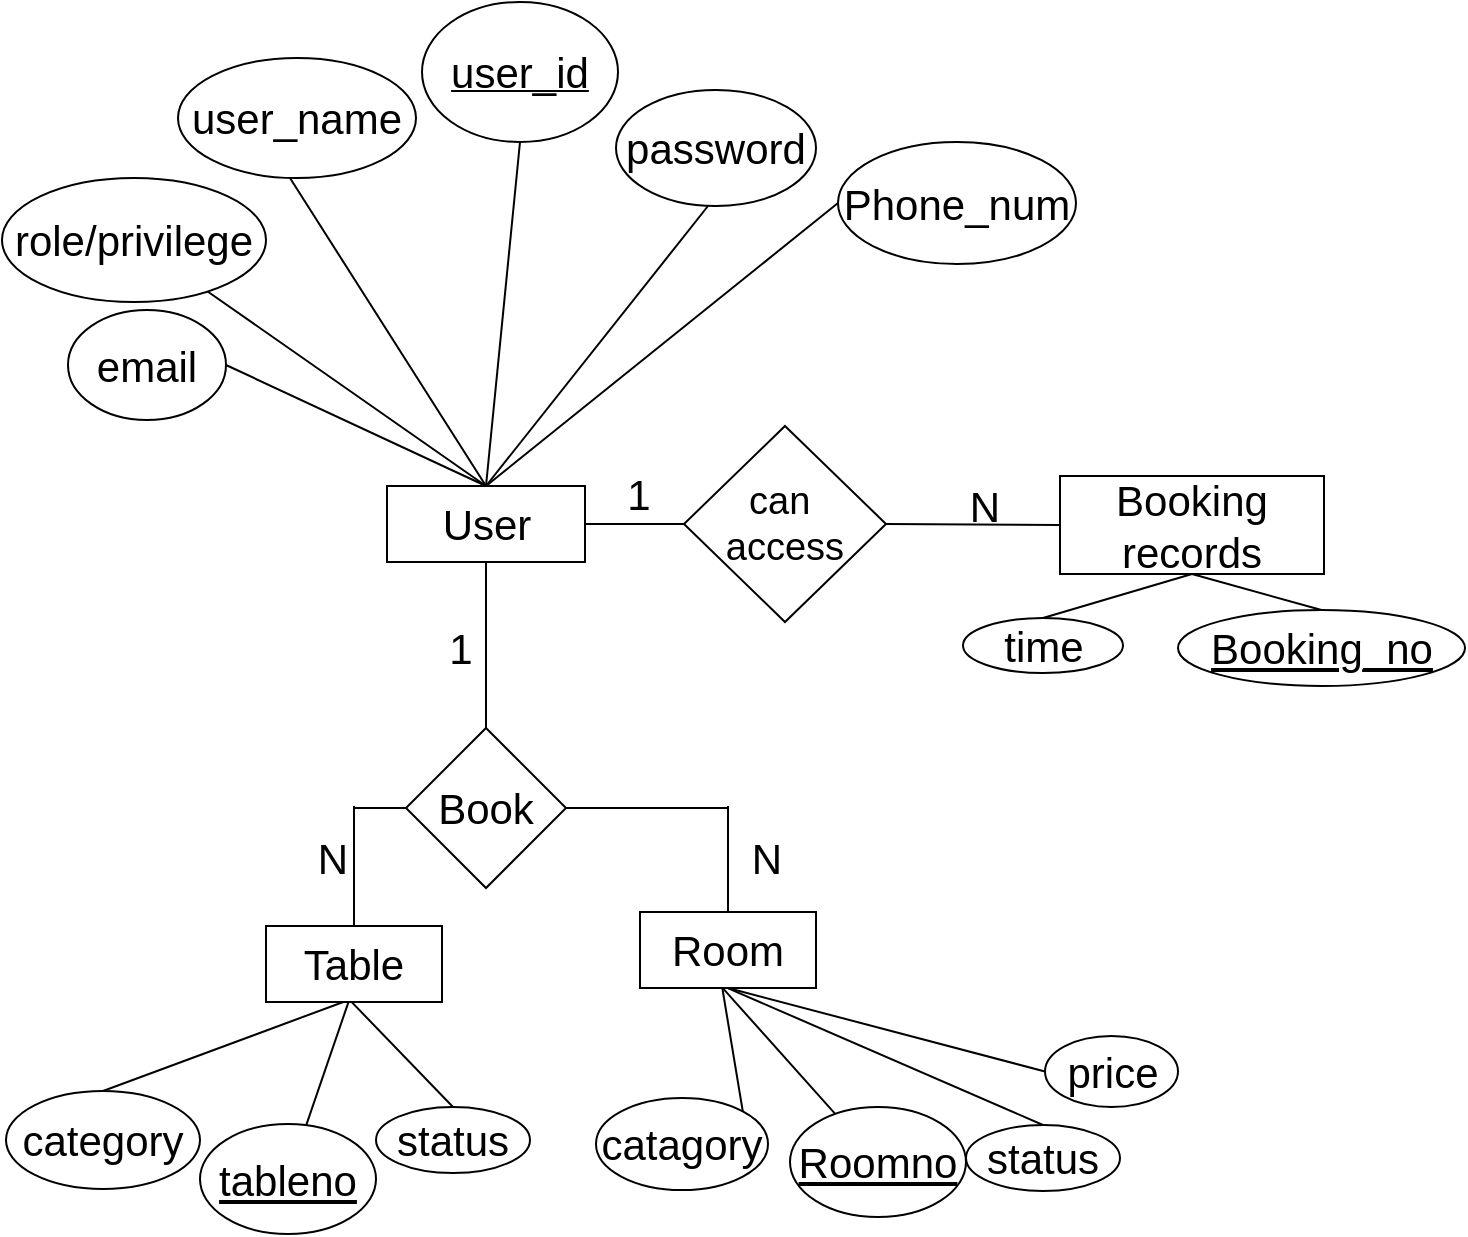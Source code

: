 <mxfile version="27.0.6">
  <diagram name="Page-1" id="bAa-K6QBdSn_V-wN1Gk9">
    <mxGraphModel dx="2078" dy="738" grid="1" gridSize="11" guides="1" tooltips="1" connect="1" arrows="1" fold="1" page="1" pageScale="1" pageWidth="827" pageHeight="1169" math="0" shadow="0">
      <root>
        <mxCell id="0" />
        <mxCell id="1" parent="0" />
        <mxCell id="Lu-fr-W5cNsqdgwYgwqe-1" value="&lt;font style=&quot;font-size: 21px;&quot;&gt;user_name&lt;/font&gt;" style="ellipse;whiteSpace=wrap;html=1;" parent="1" vertex="1">
          <mxGeometry x="-533" y="149" width="119" height="60" as="geometry" />
        </mxCell>
        <mxCell id="Lu-fr-W5cNsqdgwYgwqe-2" value="&lt;font style=&quot;font-size: 21px;&quot;&gt;Phone_num&lt;/font&gt;" style="ellipse;whiteSpace=wrap;html=1;" parent="1" vertex="1">
          <mxGeometry x="-203" y="191" width="119" height="61" as="geometry" />
        </mxCell>
        <mxCell id="Lu-fr-W5cNsqdgwYgwqe-3" value="&lt;font style=&quot;font-size: 21px;&quot;&gt;role/privilege&lt;/font&gt;" style="ellipse;whiteSpace=wrap;html=1;" parent="1" vertex="1">
          <mxGeometry x="-621" y="209" width="132" height="62" as="geometry" />
        </mxCell>
        <mxCell id="Lu-fr-W5cNsqdgwYgwqe-4" value="&lt;u&gt;&lt;font style=&quot;font-size: 21px;&quot;&gt;user_id&lt;/font&gt;&lt;/u&gt;" style="ellipse;whiteSpace=wrap;html=1;" parent="1" vertex="1">
          <mxGeometry x="-411" y="121" width="98" height="70" as="geometry" />
        </mxCell>
        <mxCell id="Lu-fr-W5cNsqdgwYgwqe-5" value="&lt;font style=&quot;font-size: 21px;&quot;&gt;password&lt;/font&gt;" style="ellipse;whiteSpace=wrap;html=1;" parent="1" vertex="1">
          <mxGeometry x="-314" y="165" width="100" height="58" as="geometry" />
        </mxCell>
        <mxCell id="Lu-fr-W5cNsqdgwYgwqe-6" value="&lt;font style=&quot;font-size: 21px;&quot;&gt;email&lt;/font&gt;" style="ellipse;whiteSpace=wrap;html=1;" parent="1" vertex="1">
          <mxGeometry x="-588" y="275" width="79" height="55" as="geometry" />
        </mxCell>
        <mxCell id="Lu-fr-W5cNsqdgwYgwqe-8" value="&lt;font style=&quot;font-size: 21px;&quot;&gt;User&lt;/font&gt;" style="rounded=0;whiteSpace=wrap;html=1;" parent="1" vertex="1">
          <mxGeometry x="-428.5" y="363" width="99" height="38" as="geometry" />
        </mxCell>
        <mxCell id="Lu-fr-W5cNsqdgwYgwqe-10" value="" style="endArrow=none;html=1;rounded=0;entryX=0.5;entryY=1;entryDx=0;entryDy=0;exitX=0.5;exitY=0;exitDx=0;exitDy=0;" parent="1" source="Lu-fr-W5cNsqdgwYgwqe-8" target="Lu-fr-W5cNsqdgwYgwqe-4" edge="1">
          <mxGeometry width="50" height="50" relative="1" as="geometry">
            <mxPoint x="-387" y="303" as="sourcePoint" />
            <mxPoint x="-337" y="253" as="targetPoint" />
          </mxGeometry>
        </mxCell>
        <mxCell id="Lu-fr-W5cNsqdgwYgwqe-11" value="" style="endArrow=none;html=1;rounded=0;exitX=0.5;exitY=0;exitDx=0;exitDy=0;" parent="1" source="Lu-fr-W5cNsqdgwYgwqe-8" edge="1">
          <mxGeometry width="50" height="50" relative="1" as="geometry">
            <mxPoint x="-280" y="373" as="sourcePoint" />
            <mxPoint x="-268" y="223" as="targetPoint" />
          </mxGeometry>
        </mxCell>
        <mxCell id="Lu-fr-W5cNsqdgwYgwqe-12" value="" style="endArrow=none;html=1;rounded=0;entryX=0.5;entryY=1;entryDx=0;entryDy=0;exitX=0.5;exitY=0;exitDx=0;exitDy=0;" parent="1" source="Lu-fr-W5cNsqdgwYgwqe-8" edge="1">
          <mxGeometry width="50" height="50" relative="1" as="geometry">
            <mxPoint x="-489" y="359" as="sourcePoint" />
            <mxPoint x="-477" y="209" as="targetPoint" />
          </mxGeometry>
        </mxCell>
        <mxCell id="Lu-fr-W5cNsqdgwYgwqe-13" value="" style="endArrow=none;html=1;rounded=0;exitX=0.5;exitY=0;exitDx=0;exitDy=0;" parent="1" source="Lu-fr-W5cNsqdgwYgwqe-8" target="Lu-fr-W5cNsqdgwYgwqe-3" edge="1">
          <mxGeometry width="50" height="50" relative="1" as="geometry">
            <mxPoint x="-414" y="401" as="sourcePoint" />
            <mxPoint x="-517" y="269" as="targetPoint" />
          </mxGeometry>
        </mxCell>
        <mxCell id="Lu-fr-W5cNsqdgwYgwqe-14" value="" style="endArrow=none;html=1;rounded=0;entryX=0.5;entryY=0;entryDx=0;entryDy=0;exitX=0;exitY=0.5;exitDx=0;exitDy=0;" parent="1" source="Lu-fr-W5cNsqdgwYgwqe-2" target="Lu-fr-W5cNsqdgwYgwqe-8" edge="1">
          <mxGeometry width="50" height="50" relative="1" as="geometry">
            <mxPoint x="-232" y="451" as="sourcePoint" />
            <mxPoint x="-335" y="319" as="targetPoint" />
          </mxGeometry>
        </mxCell>
        <mxCell id="Lu-fr-W5cNsqdgwYgwqe-15" value="" style="endArrow=none;html=1;rounded=0;entryX=1;entryY=0.5;entryDx=0;entryDy=0;exitX=0.5;exitY=0;exitDx=0;exitDy=0;" parent="1" source="Lu-fr-W5cNsqdgwYgwqe-8" target="Lu-fr-W5cNsqdgwYgwqe-6" edge="1">
          <mxGeometry width="50" height="50" relative="1" as="geometry">
            <mxPoint x="-441" y="462" as="sourcePoint" />
            <mxPoint x="-544" y="330" as="targetPoint" />
          </mxGeometry>
        </mxCell>
        <mxCell id="Lu-fr-W5cNsqdgwYgwqe-16" value="" style="endArrow=none;html=1;rounded=0;entryX=0.5;entryY=1;entryDx=0;entryDy=0;exitX=0.5;exitY=0;exitDx=0;exitDy=0;" parent="1" source="Lu-fr-W5cNsqdgwYgwqe-17" edge="1">
          <mxGeometry width="50" height="50" relative="1" as="geometry">
            <mxPoint x="-379" y="495" as="sourcePoint" />
            <mxPoint x="-379" y="401" as="targetPoint" />
          </mxGeometry>
        </mxCell>
        <mxCell id="Lu-fr-W5cNsqdgwYgwqe-17" value="&lt;font style=&quot;font-size: 21px;&quot;&gt;Book&lt;/font&gt;" style="rhombus;whiteSpace=wrap;html=1;" parent="1" vertex="1">
          <mxGeometry x="-419" y="484" width="80" height="80" as="geometry" />
        </mxCell>
        <mxCell id="Lu-fr-W5cNsqdgwYgwqe-18" value="" style="endArrow=none;html=1;rounded=0;exitX=0.5;exitY=0;exitDx=0;exitDy=0;" parent="1" source="Lu-fr-W5cNsqdgwYgwqe-32" edge="1">
          <mxGeometry width="50" height="50" relative="1" as="geometry">
            <mxPoint x="-445" y="605" as="sourcePoint" />
            <mxPoint x="-445" y="523" as="targetPoint" />
          </mxGeometry>
        </mxCell>
        <mxCell id="Lu-fr-W5cNsqdgwYgwqe-19" value="" style="endArrow=none;html=1;rounded=0;exitX=0;exitY=0.5;exitDx=0;exitDy=0;" parent="1" edge="1">
          <mxGeometry width="50" height="50" relative="1" as="geometry">
            <mxPoint x="-419" y="524" as="sourcePoint" />
            <mxPoint x="-445" y="524" as="targetPoint" />
          </mxGeometry>
        </mxCell>
        <mxCell id="Lu-fr-W5cNsqdgwYgwqe-21" value="&lt;font style=&quot;font-size: 21px;&quot;&gt;category&lt;/font&gt;" style="ellipse;whiteSpace=wrap;html=1;" parent="1" vertex="1">
          <mxGeometry x="-619" y="665.5" width="97" height="49" as="geometry" />
        </mxCell>
        <mxCell id="Lu-fr-W5cNsqdgwYgwqe-22" value="&lt;font style=&quot;font-size: 21px;&quot;&gt;&lt;u&gt;tableno&lt;/u&gt;&lt;/font&gt;" style="ellipse;whiteSpace=wrap;html=1;" parent="1" vertex="1">
          <mxGeometry x="-522" y="682" width="88" height="55" as="geometry" />
        </mxCell>
        <mxCell id="Lu-fr-W5cNsqdgwYgwqe-23" value="&lt;font style=&quot;font-size: 21px;&quot;&gt;status&lt;/font&gt;" style="ellipse;whiteSpace=wrap;html=1;" parent="1" vertex="1">
          <mxGeometry x="-434" y="673.5" width="77" height="33" as="geometry" />
        </mxCell>
        <mxCell id="Lu-fr-W5cNsqdgwYgwqe-27" value="" style="endArrow=none;html=1;rounded=0;exitX=0.479;exitY=0.982;exitDx=0;exitDy=0;entryX=0.5;entryY=0;entryDx=0;entryDy=0;exitPerimeter=0;" parent="1" source="Lu-fr-W5cNsqdgwYgwqe-32" target="Lu-fr-W5cNsqdgwYgwqe-23" edge="1">
          <mxGeometry width="50" height="50" relative="1" as="geometry">
            <mxPoint x="-451" y="681" as="sourcePoint" />
            <mxPoint x="-455" y="503" as="targetPoint" />
          </mxGeometry>
        </mxCell>
        <mxCell id="Lu-fr-W5cNsqdgwYgwqe-28" value="" style="endArrow=none;html=1;rounded=0;entryX=0.5;entryY=0;entryDx=0;entryDy=0;exitX=0.466;exitY=0.977;exitDx=0;exitDy=0;exitPerimeter=0;" parent="1" source="Lu-fr-W5cNsqdgwYgwqe-32" target="Lu-fr-W5cNsqdgwYgwqe-21" edge="1">
          <mxGeometry width="50" height="50" relative="1" as="geometry">
            <mxPoint x="-451" y="681" as="sourcePoint" />
            <mxPoint x="-664" y="489" as="targetPoint" />
          </mxGeometry>
        </mxCell>
        <mxCell id="Lu-fr-W5cNsqdgwYgwqe-29" value="" style="endArrow=none;html=1;rounded=0;exitX=0.469;exitY=0.998;exitDx=0;exitDy=0;exitPerimeter=0;" parent="1" source="Lu-fr-W5cNsqdgwYgwqe-32" target="Lu-fr-W5cNsqdgwYgwqe-22" edge="1">
          <mxGeometry width="50" height="50" relative="1" as="geometry">
            <mxPoint x="-451" y="681" as="sourcePoint" />
            <mxPoint x="-704" y="549" as="targetPoint" />
          </mxGeometry>
        </mxCell>
        <mxCell id="Lu-fr-W5cNsqdgwYgwqe-32" value="&lt;font style=&quot;font-size: 21px;&quot;&gt;Table&lt;/font&gt;" style="rounded=0;whiteSpace=wrap;html=1;" parent="1" vertex="1">
          <mxGeometry x="-489" y="583" width="88" height="38" as="geometry" />
        </mxCell>
        <mxCell id="Lu-fr-W5cNsqdgwYgwqe-60" value="" style="endArrow=none;html=1;rounded=0;exitX=0.5;exitY=0;exitDx=0;exitDy=0;" parent="1" edge="1">
          <mxGeometry width="50" height="50" relative="1" as="geometry">
            <mxPoint x="-258.0" y="582" as="sourcePoint" />
            <mxPoint x="-258" y="523" as="targetPoint" />
          </mxGeometry>
        </mxCell>
        <mxCell id="Lu-fr-W5cNsqdgwYgwqe-61" value="" style="endArrow=none;html=1;rounded=0;exitX=1;exitY=0.5;exitDx=0;exitDy=0;" parent="1" source="Lu-fr-W5cNsqdgwYgwqe-17" edge="1">
          <mxGeometry width="50" height="50" relative="1" as="geometry">
            <mxPoint x="-337" y="524" as="sourcePoint" />
            <mxPoint x="-258" y="524" as="targetPoint" />
          </mxGeometry>
        </mxCell>
        <mxCell id="Lu-fr-W5cNsqdgwYgwqe-62" value="&lt;font style=&quot;font-size: 21px;&quot;&gt;catagory&lt;/font&gt;" style="ellipse;whiteSpace=wrap;html=1;" parent="1" vertex="1">
          <mxGeometry x="-324" y="669" width="86" height="46" as="geometry" />
        </mxCell>
        <mxCell id="Lu-fr-W5cNsqdgwYgwqe-63" value="&lt;font style=&quot;font-size: 21px;&quot;&gt;&lt;u&gt;Roomno&lt;/u&gt;&lt;/font&gt;" style="ellipse;whiteSpace=wrap;html=1;" parent="1" vertex="1">
          <mxGeometry x="-227" y="673.5" width="88" height="55" as="geometry" />
        </mxCell>
        <mxCell id="Lu-fr-W5cNsqdgwYgwqe-64" value="&lt;font style=&quot;font-size: 21px;&quot;&gt;status&lt;/font&gt;" style="ellipse;whiteSpace=wrap;html=1;" parent="1" vertex="1">
          <mxGeometry x="-139" y="682.5" width="77" height="33" as="geometry" />
        </mxCell>
        <mxCell id="Lu-fr-W5cNsqdgwYgwqe-65" value="" style="endArrow=none;html=1;rounded=0;exitX=0.479;exitY=0.982;exitDx=0;exitDy=0;entryX=0.5;entryY=0;entryDx=0;entryDy=0;exitPerimeter=0;" parent="1" source="Lu-fr-W5cNsqdgwYgwqe-68" target="Lu-fr-W5cNsqdgwYgwqe-64" edge="1">
          <mxGeometry width="50" height="50" relative="1" as="geometry">
            <mxPoint x="-156" y="690" as="sourcePoint" />
            <mxPoint x="-160" y="512" as="targetPoint" />
          </mxGeometry>
        </mxCell>
        <mxCell id="Lu-fr-W5cNsqdgwYgwqe-66" value="" style="endArrow=none;html=1;rounded=0;entryX=1;entryY=0;entryDx=0;entryDy=0;exitX=0.466;exitY=0.977;exitDx=0;exitDy=0;exitPerimeter=0;" parent="1" source="Lu-fr-W5cNsqdgwYgwqe-68" target="Lu-fr-W5cNsqdgwYgwqe-62" edge="1">
          <mxGeometry width="50" height="50" relative="1" as="geometry">
            <mxPoint x="-156" y="690" as="sourcePoint" />
            <mxPoint x="-369" y="498" as="targetPoint" />
          </mxGeometry>
        </mxCell>
        <mxCell id="Lu-fr-W5cNsqdgwYgwqe-67" value="" style="endArrow=none;html=1;rounded=0;exitX=0.469;exitY=0.998;exitDx=0;exitDy=0;exitPerimeter=0;" parent="1" source="Lu-fr-W5cNsqdgwYgwqe-68" target="Lu-fr-W5cNsqdgwYgwqe-63" edge="1">
          <mxGeometry width="50" height="50" relative="1" as="geometry">
            <mxPoint x="-156" y="690" as="sourcePoint" />
            <mxPoint x="-409" y="558" as="targetPoint" />
          </mxGeometry>
        </mxCell>
        <mxCell id="Lu-fr-W5cNsqdgwYgwqe-68" value="&lt;font style=&quot;font-size: 21px;&quot;&gt;Room&lt;/font&gt;" style="rounded=0;whiteSpace=wrap;html=1;" parent="1" vertex="1">
          <mxGeometry x="-302" y="576" width="88" height="38" as="geometry" />
        </mxCell>
        <mxCell id="Lu-fr-W5cNsqdgwYgwqe-69" value="&lt;div&gt;&lt;font style=&quot;font-size: 21px;&quot;&gt;1&lt;/font&gt;&lt;/div&gt;" style="text;html=1;align=center;verticalAlign=middle;whiteSpace=wrap;rounded=0;" parent="1" vertex="1">
          <mxGeometry x="-403" y="429" width="23" height="30" as="geometry" />
        </mxCell>
        <mxCell id="Lu-fr-W5cNsqdgwYgwqe-71" value="&lt;div&gt;&lt;font style=&quot;font-size: 21px;&quot;&gt;N&lt;/font&gt;&lt;/div&gt;" style="text;html=1;align=center;verticalAlign=middle;whiteSpace=wrap;rounded=0;" parent="1" vertex="1">
          <mxGeometry x="-467" y="534" width="23" height="30" as="geometry" />
        </mxCell>
        <mxCell id="Lu-fr-W5cNsqdgwYgwqe-72" value="&lt;div&gt;&lt;font style=&quot;font-size: 21px;&quot;&gt;N&lt;/font&gt;&lt;/div&gt;" style="text;html=1;align=center;verticalAlign=middle;whiteSpace=wrap;rounded=0;" parent="1" vertex="1">
          <mxGeometry x="-250" y="534" width="23" height="30" as="geometry" />
        </mxCell>
        <mxCell id="Lu-fr-W5cNsqdgwYgwqe-74" value="&lt;font style=&quot;font-size: 19px;&quot;&gt;can&amp;nbsp;&lt;/font&gt;&lt;div&gt;&lt;font style=&quot;font-size: 19px;&quot;&gt;access&lt;/font&gt;&lt;/div&gt;" style="rhombus;whiteSpace=wrap;html=1;" parent="1" vertex="1">
          <mxGeometry x="-280" y="333" width="101" height="98" as="geometry" />
        </mxCell>
        <mxCell id="Lu-fr-W5cNsqdgwYgwqe-75" value="" style="endArrow=none;html=1;rounded=0;entryX=0;entryY=0.5;entryDx=0;entryDy=0;" parent="1" source="Lu-fr-W5cNsqdgwYgwqe-8" target="Lu-fr-W5cNsqdgwYgwqe-74" edge="1">
          <mxGeometry width="50" height="50" relative="1" as="geometry">
            <mxPoint x="-313" y="370.37" as="sourcePoint" />
            <mxPoint x="-232" y="370.37" as="targetPoint" />
          </mxGeometry>
        </mxCell>
        <mxCell id="Lu-fr-W5cNsqdgwYgwqe-79" value="" style="endArrow=none;html=1;rounded=0;entryX=0;entryY=0.5;entryDx=0;entryDy=0;exitX=1;exitY=0.5;exitDx=0;exitDy=0;" parent="1" target="Lu-fr-W5cNsqdgwYgwqe-81" edge="1" source="Lu-fr-W5cNsqdgwYgwqe-74">
          <mxGeometry width="50" height="50" relative="1" as="geometry">
            <mxPoint x="-230" y="452.998" as="sourcePoint" />
            <mxPoint x="-115" y="453.07" as="targetPoint" />
          </mxGeometry>
        </mxCell>
        <mxCell id="Lu-fr-W5cNsqdgwYgwqe-81" value="&lt;span style=&quot;font-size: 21px;&quot;&gt;Booking records&lt;/span&gt;" style="rounded=0;whiteSpace=wrap;html=1;" parent="1" vertex="1">
          <mxGeometry x="-92" y="358" width="132" height="49" as="geometry" />
        </mxCell>
        <mxCell id="Lu-fr-W5cNsqdgwYgwqe-82" value="&lt;div&gt;&lt;font style=&quot;font-size: 21px;&quot;&gt;1&lt;/font&gt;&lt;/div&gt;" style="text;html=1;align=center;verticalAlign=middle;whiteSpace=wrap;rounded=0;" parent="1" vertex="1">
          <mxGeometry x="-314" y="352" width="23" height="30" as="geometry" />
        </mxCell>
        <mxCell id="Lu-fr-W5cNsqdgwYgwqe-83" value="&lt;div&gt;&lt;font style=&quot;font-size: 21px;&quot;&gt;N&lt;/font&gt;&lt;/div&gt;" style="text;html=1;align=center;verticalAlign=middle;whiteSpace=wrap;rounded=0;" parent="1" vertex="1">
          <mxGeometry x="-141.5" y="358" width="23" height="30" as="geometry" />
        </mxCell>
        <mxCell id="Lu-fr-W5cNsqdgwYgwqe-107" value="&lt;font style=&quot;font-size: 21px;&quot;&gt;time&lt;/font&gt;" style="ellipse;whiteSpace=wrap;html=1;" parent="1" vertex="1">
          <mxGeometry x="-140.5" y="429" width="80" height="27.5" as="geometry" />
        </mxCell>
        <mxCell id="Lu-fr-W5cNsqdgwYgwqe-109" value="&lt;font style=&quot;font-size: 21px;&quot;&gt;&lt;u&gt;Booking_no&lt;/u&gt;&lt;/font&gt;" style="ellipse;whiteSpace=wrap;html=1;" parent="1" vertex="1">
          <mxGeometry x="-33" y="425" width="143.5" height="38" as="geometry" />
        </mxCell>
        <mxCell id="Lu-fr-W5cNsqdgwYgwqe-110" value="" style="endArrow=none;html=1;rounded=0;entryX=0.5;entryY=0;entryDx=0;entryDy=0;exitX=0.5;exitY=1;exitDx=0;exitDy=0;" parent="1" source="Lu-fr-W5cNsqdgwYgwqe-81" target="Lu-fr-W5cNsqdgwYgwqe-109" edge="1">
          <mxGeometry width="50" height="50" relative="1" as="geometry">
            <mxPoint x="-26.5" y="413" as="sourcePoint" />
            <mxPoint x="72" y="312" as="targetPoint" />
          </mxGeometry>
        </mxCell>
        <mxCell id="Lu-fr-W5cNsqdgwYgwqe-111" value="" style="endArrow=none;html=1;rounded=0;entryX=0.5;entryY=0;entryDx=0;entryDy=0;exitX=0.5;exitY=1;exitDx=0;exitDy=0;" parent="1" source="Lu-fr-W5cNsqdgwYgwqe-81" target="Lu-fr-W5cNsqdgwYgwqe-107" edge="1">
          <mxGeometry width="50" height="50" relative="1" as="geometry">
            <mxPoint x="-29" y="413" as="sourcePoint" />
            <mxPoint x="-137" y="298" as="targetPoint" />
          </mxGeometry>
        </mxCell>
        <mxCell id="Lu-fr-W5cNsqdgwYgwqe-130" value="&lt;font style=&quot;font-size: 21px;&quot;&gt;price&lt;/font&gt;" style="ellipse;whiteSpace=wrap;html=1;" parent="1" vertex="1">
          <mxGeometry x="-99.5" y="638" width="66.5" height="35.5" as="geometry" />
        </mxCell>
        <mxCell id="Lu-fr-W5cNsqdgwYgwqe-131" value="" style="endArrow=none;html=1;rounded=0;exitX=0.5;exitY=1;exitDx=0;exitDy=0;entryX=0;entryY=0.5;entryDx=0;entryDy=0;" parent="1" source="Lu-fr-W5cNsqdgwYgwqe-68" target="Lu-fr-W5cNsqdgwYgwqe-130" edge="1">
          <mxGeometry width="50" height="50" relative="1" as="geometry">
            <mxPoint x="-249.5" y="599" as="sourcePoint" />
            <mxPoint x="-89.5" y="669" as="targetPoint" />
          </mxGeometry>
        </mxCell>
      </root>
    </mxGraphModel>
  </diagram>
</mxfile>
